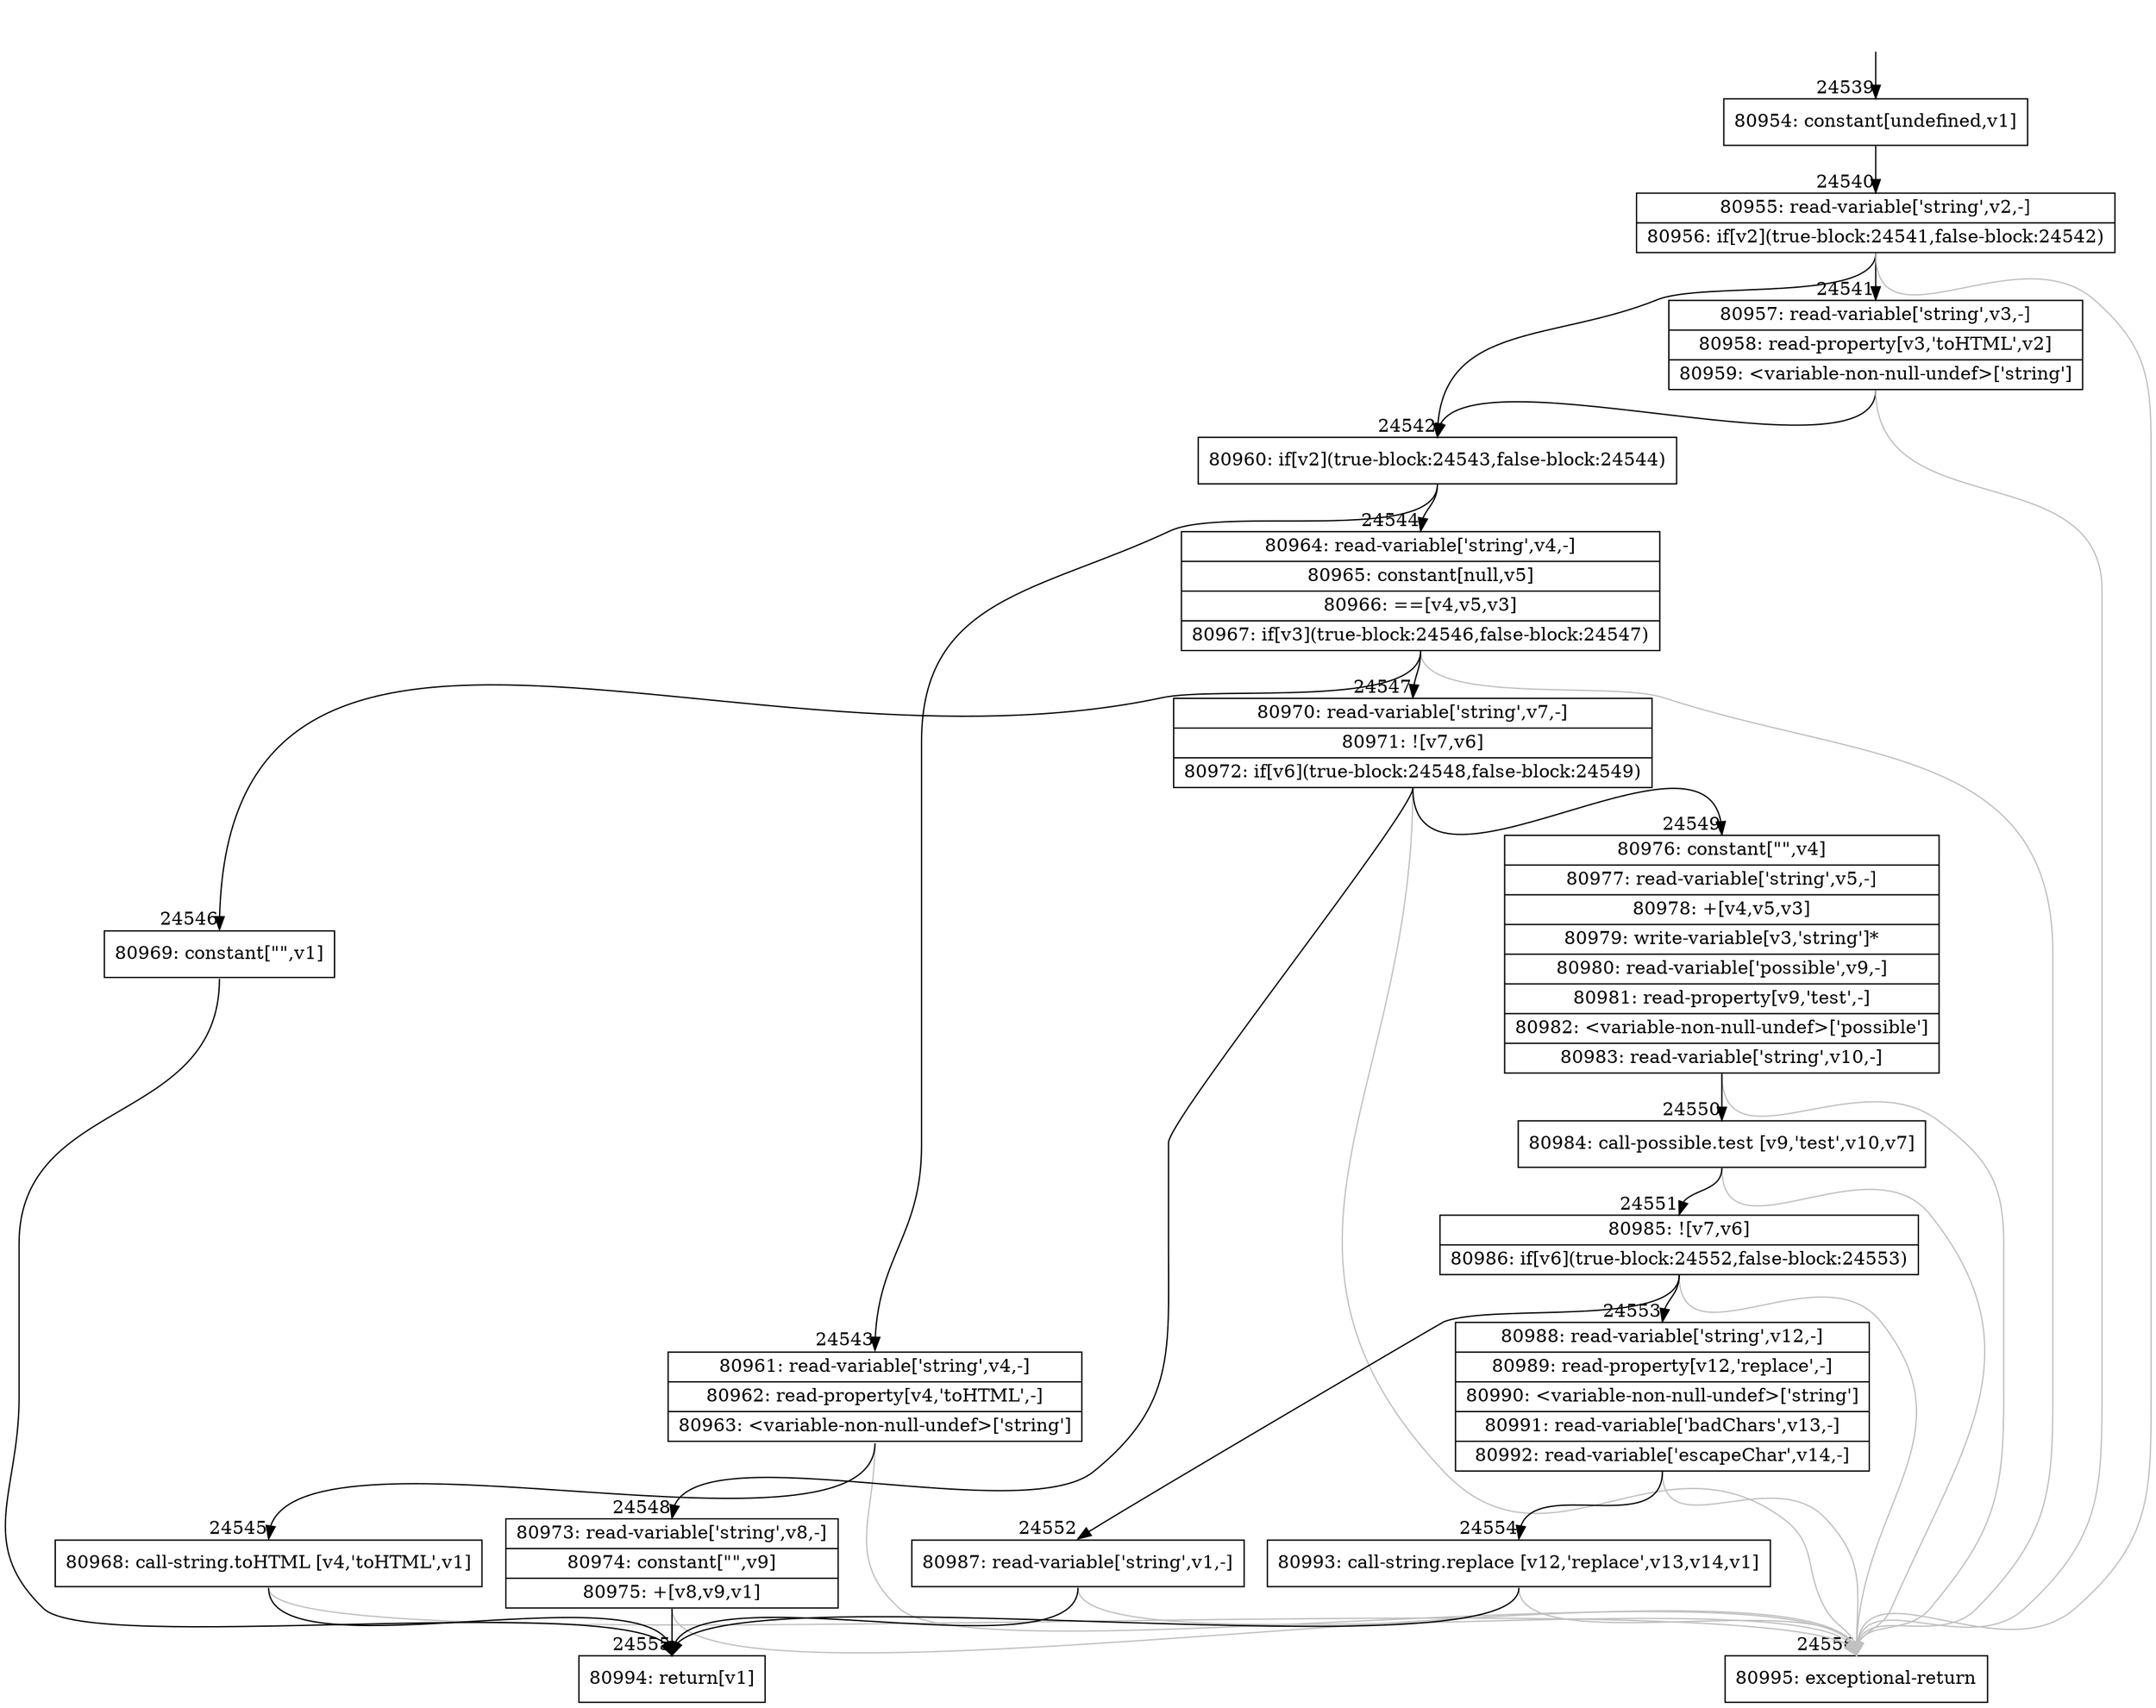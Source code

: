 digraph {
rankdir="TD"
BB_entry2150[shape=none,label=""];
BB_entry2150 -> BB24539 [tailport=s, headport=n, headlabel="    24539"]
BB24539 [shape=record label="{80954: constant[undefined,v1]}" ] 
BB24539 -> BB24540 [tailport=s, headport=n, headlabel="      24540"]
BB24540 [shape=record label="{80955: read-variable['string',v2,-]|80956: if[v2](true-block:24541,false-block:24542)}" ] 
BB24540 -> BB24542 [tailport=s, headport=n, headlabel="      24542"]
BB24540 -> BB24541 [tailport=s, headport=n, headlabel="      24541"]
BB24540 -> BB24556 [tailport=s, headport=n, color=gray, headlabel="      24556"]
BB24541 [shape=record label="{80957: read-variable['string',v3,-]|80958: read-property[v3,'toHTML',v2]|80959: \<variable-non-null-undef\>['string']}" ] 
BB24541 -> BB24542 [tailport=s, headport=n]
BB24541 -> BB24556 [tailport=s, headport=n, color=gray]
BB24542 [shape=record label="{80960: if[v2](true-block:24543,false-block:24544)}" ] 
BB24542 -> BB24543 [tailport=s, headport=n, headlabel="      24543"]
BB24542 -> BB24544 [tailport=s, headport=n, headlabel="      24544"]
BB24543 [shape=record label="{80961: read-variable['string',v4,-]|80962: read-property[v4,'toHTML',-]|80963: \<variable-non-null-undef\>['string']}" ] 
BB24543 -> BB24545 [tailport=s, headport=n, headlabel="      24545"]
BB24543 -> BB24556 [tailport=s, headport=n, color=gray]
BB24544 [shape=record label="{80964: read-variable['string',v4,-]|80965: constant[null,v5]|80966: ==[v4,v5,v3]|80967: if[v3](true-block:24546,false-block:24547)}" ] 
BB24544 -> BB24546 [tailport=s, headport=n, headlabel="      24546"]
BB24544 -> BB24547 [tailport=s, headport=n, headlabel="      24547"]
BB24544 -> BB24556 [tailport=s, headport=n, color=gray]
BB24545 [shape=record label="{80968: call-string.toHTML [v4,'toHTML',v1]}" ] 
BB24545 -> BB24555 [tailport=s, headport=n, headlabel="      24555"]
BB24545 -> BB24556 [tailport=s, headport=n, color=gray]
BB24546 [shape=record label="{80969: constant[\"\",v1]}" ] 
BB24546 -> BB24555 [tailport=s, headport=n]
BB24547 [shape=record label="{80970: read-variable['string',v7,-]|80971: ![v7,v6]|80972: if[v6](true-block:24548,false-block:24549)}" ] 
BB24547 -> BB24548 [tailport=s, headport=n, headlabel="      24548"]
BB24547 -> BB24549 [tailport=s, headport=n, headlabel="      24549"]
BB24547 -> BB24556 [tailport=s, headport=n, color=gray]
BB24548 [shape=record label="{80973: read-variable['string',v8,-]|80974: constant[\"\",v9]|80975: +[v8,v9,v1]}" ] 
BB24548 -> BB24555 [tailport=s, headport=n]
BB24548 -> BB24556 [tailport=s, headport=n, color=gray]
BB24549 [shape=record label="{80976: constant[\"\",v4]|80977: read-variable['string',v5,-]|80978: +[v4,v5,v3]|80979: write-variable[v3,'string']*|80980: read-variable['possible',v9,-]|80981: read-property[v9,'test',-]|80982: \<variable-non-null-undef\>['possible']|80983: read-variable['string',v10,-]}" ] 
BB24549 -> BB24550 [tailport=s, headport=n, headlabel="      24550"]
BB24549 -> BB24556 [tailport=s, headport=n, color=gray]
BB24550 [shape=record label="{80984: call-possible.test [v9,'test',v10,v7]}" ] 
BB24550 -> BB24551 [tailport=s, headport=n, headlabel="      24551"]
BB24550 -> BB24556 [tailport=s, headport=n, color=gray]
BB24551 [shape=record label="{80985: ![v7,v6]|80986: if[v6](true-block:24552,false-block:24553)}" ] 
BB24551 -> BB24552 [tailport=s, headport=n, headlabel="      24552"]
BB24551 -> BB24553 [tailport=s, headport=n, headlabel="      24553"]
BB24551 -> BB24556 [tailport=s, headport=n, color=gray]
BB24552 [shape=record label="{80987: read-variable['string',v1,-]}" ] 
BB24552 -> BB24555 [tailport=s, headport=n]
BB24552 -> BB24556 [tailport=s, headport=n, color=gray]
BB24553 [shape=record label="{80988: read-variable['string',v12,-]|80989: read-property[v12,'replace',-]|80990: \<variable-non-null-undef\>['string']|80991: read-variable['badChars',v13,-]|80992: read-variable['escapeChar',v14,-]}" ] 
BB24553 -> BB24554 [tailport=s, headport=n, headlabel="      24554"]
BB24553 -> BB24556 [tailport=s, headport=n, color=gray]
BB24554 [shape=record label="{80993: call-string.replace [v12,'replace',v13,v14,v1]}" ] 
BB24554 -> BB24555 [tailport=s, headport=n]
BB24554 -> BB24556 [tailport=s, headport=n, color=gray]
BB24555 [shape=record label="{80994: return[v1]}" ] 
BB24556 [shape=record label="{80995: exceptional-return}" ] 
//#$~ 46071
}
